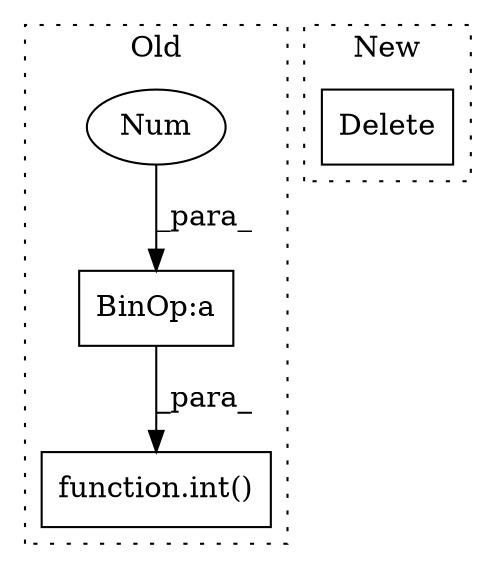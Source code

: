 digraph G {
subgraph cluster0 {
1 [label="function.int()" a="75" s="5765,5785" l="4,1" shape="box"];
3 [label="BinOp:a" a="82" s="5772" l="3" shape="box"];
4 [label="Num" a="76" s="5769" l="3" shape="ellipse"];
label = "Old";
style="dotted";
}
subgraph cluster1 {
2 [label="Delete" a="101" s="7363" l="38" shape="box"];
label = "New";
style="dotted";
}
3 -> 1 [label="_para_"];
4 -> 3 [label="_para_"];
}
